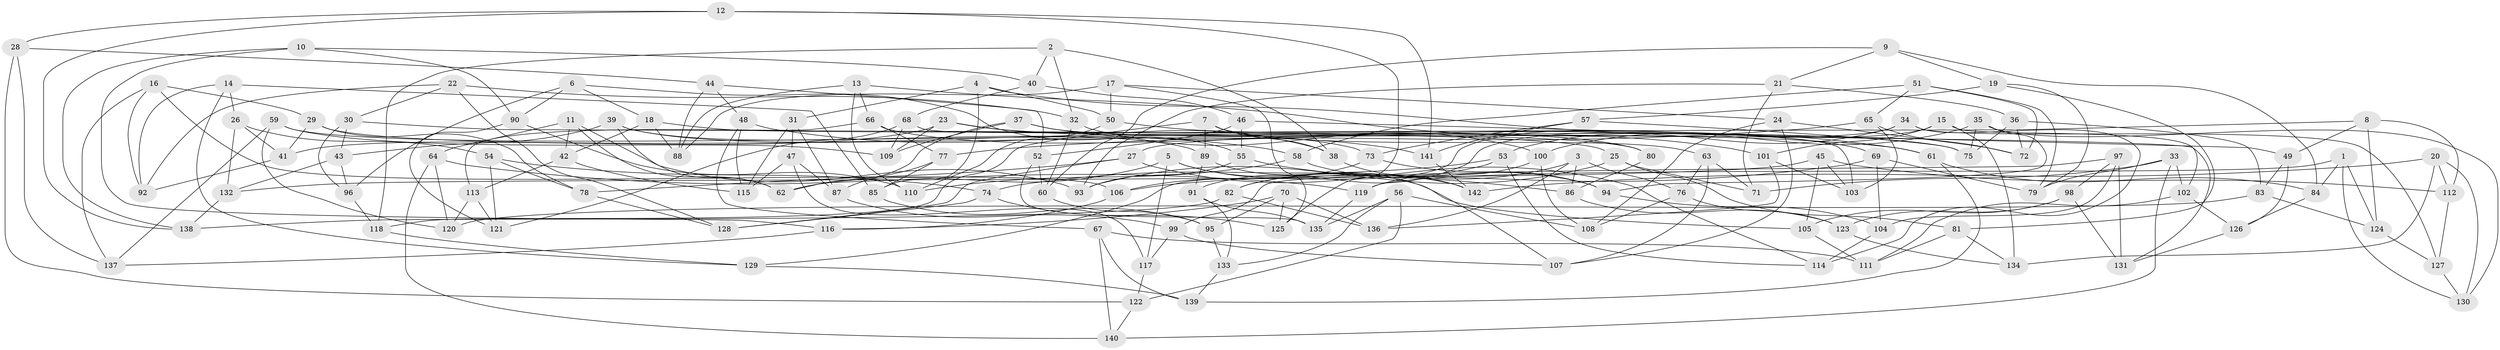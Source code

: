 // Generated by graph-tools (version 1.1) at 2025/57/03/09/25 04:57:02]
// undirected, 142 vertices, 284 edges
graph export_dot {
graph [start="1"]
  node [color=gray90,style=filled];
  1;
  2;
  3;
  4;
  5;
  6;
  7;
  8;
  9;
  10;
  11;
  12;
  13;
  14;
  15;
  16;
  17;
  18;
  19;
  20;
  21;
  22;
  23;
  24;
  25;
  26;
  27;
  28;
  29;
  30;
  31;
  32;
  33;
  34;
  35;
  36;
  37;
  38;
  39;
  40;
  41;
  42;
  43;
  44;
  45;
  46;
  47;
  48;
  49;
  50;
  51;
  52;
  53;
  54;
  55;
  56;
  57;
  58;
  59;
  60;
  61;
  62;
  63;
  64;
  65;
  66;
  67;
  68;
  69;
  70;
  71;
  72;
  73;
  74;
  75;
  76;
  77;
  78;
  79;
  80;
  81;
  82;
  83;
  84;
  85;
  86;
  87;
  88;
  89;
  90;
  91;
  92;
  93;
  94;
  95;
  96;
  97;
  98;
  99;
  100;
  101;
  102;
  103;
  104;
  105;
  106;
  107;
  108;
  109;
  110;
  111;
  112;
  113;
  114;
  115;
  116;
  117;
  118;
  119;
  120;
  121;
  122;
  123;
  124;
  125;
  126;
  127;
  128;
  129;
  130;
  131;
  132;
  133;
  134;
  135;
  136;
  137;
  138;
  139;
  140;
  141;
  142;
  1 -- 124;
  1 -- 130;
  1 -- 84;
  1 -- 119;
  2 -- 32;
  2 -- 40;
  2 -- 118;
  2 -- 38;
  3 -- 136;
  3 -- 82;
  3 -- 76;
  3 -- 86;
  4 -- 50;
  4 -- 85;
  4 -- 31;
  4 -- 61;
  5 -- 105;
  5 -- 142;
  5 -- 117;
  5 -- 62;
  6 -- 96;
  6 -- 18;
  6 -- 90;
  6 -- 55;
  7 -- 89;
  7 -- 63;
  7 -- 118;
  7 -- 38;
  8 -- 124;
  8 -- 49;
  8 -- 27;
  8 -- 112;
  9 -- 19;
  9 -- 84;
  9 -- 60;
  9 -- 21;
  10 -- 40;
  10 -- 116;
  10 -- 138;
  10 -- 90;
  11 -- 64;
  11 -- 42;
  11 -- 62;
  11 -- 93;
  12 -- 141;
  12 -- 138;
  12 -- 28;
  12 -- 125;
  13 -- 88;
  13 -- 66;
  13 -- 110;
  13 -- 101;
  14 -- 92;
  14 -- 26;
  14 -- 129;
  14 -- 85;
  15 -- 91;
  15 -- 134;
  15 -- 102;
  15 -- 101;
  16 -- 29;
  16 -- 92;
  16 -- 137;
  16 -- 106;
  17 -- 50;
  17 -- 24;
  17 -- 88;
  17 -- 125;
  18 -- 42;
  18 -- 88;
  18 -- 25;
  19 -- 79;
  19 -- 81;
  19 -- 57;
  20 -- 142;
  20 -- 112;
  20 -- 134;
  20 -- 130;
  21 -- 71;
  21 -- 36;
  21 -- 93;
  22 -- 128;
  22 -- 30;
  22 -- 32;
  22 -- 92;
  23 -- 38;
  23 -- 41;
  23 -- 109;
  23 -- 61;
  24 -- 108;
  24 -- 107;
  24 -- 72;
  25 -- 81;
  25 -- 93;
  25 -- 71;
  26 -- 132;
  26 -- 54;
  26 -- 41;
  27 -- 114;
  27 -- 128;
  27 -- 78;
  28 -- 44;
  28 -- 137;
  28 -- 122;
  29 -- 78;
  29 -- 75;
  29 -- 41;
  30 -- 43;
  30 -- 96;
  30 -- 131;
  31 -- 87;
  31 -- 115;
  31 -- 47;
  32 -- 60;
  32 -- 100;
  33 -- 140;
  33 -- 79;
  33 -- 102;
  33 -- 71;
  34 -- 129;
  34 -- 53;
  34 -- 114;
  34 -- 127;
  35 -- 100;
  35 -- 94;
  35 -- 130;
  35 -- 75;
  36 -- 83;
  36 -- 72;
  36 -- 75;
  37 -- 80;
  37 -- 141;
  37 -- 109;
  37 -- 62;
  38 -- 142;
  39 -- 43;
  39 -- 73;
  39 -- 89;
  39 -- 62;
  40 -- 46;
  40 -- 68;
  41 -- 92;
  42 -- 115;
  42 -- 113;
  43 -- 96;
  43 -- 132;
  44 -- 48;
  44 -- 52;
  44 -- 88;
  45 -- 103;
  45 -- 132;
  45 -- 112;
  45 -- 105;
  46 -- 52;
  46 -- 55;
  46 -- 49;
  47 -- 117;
  47 -- 87;
  47 -- 115;
  48 -- 58;
  48 -- 67;
  48 -- 115;
  49 -- 126;
  49 -- 83;
  50 -- 69;
  50 -- 110;
  51 -- 72;
  51 -- 58;
  51 -- 65;
  51 -- 79;
  52 -- 60;
  52 -- 135;
  53 -- 82;
  53 -- 114;
  53 -- 74;
  54 -- 121;
  54 -- 78;
  54 -- 74;
  55 -- 93;
  55 -- 86;
  56 -- 135;
  56 -- 108;
  56 -- 122;
  56 -- 133;
  57 -- 73;
  57 -- 141;
  57 -- 75;
  58 -- 110;
  58 -- 94;
  59 -- 137;
  59 -- 109;
  59 -- 120;
  59 -- 80;
  60 -- 95;
  61 -- 84;
  61 -- 139;
  63 -- 76;
  63 -- 71;
  63 -- 107;
  64 -- 120;
  64 -- 119;
  64 -- 140;
  65 -- 103;
  65 -- 72;
  65 -- 77;
  66 -- 77;
  66 -- 113;
  66 -- 80;
  67 -- 140;
  67 -- 111;
  67 -- 139;
  68 -- 121;
  68 -- 103;
  68 -- 109;
  69 -- 106;
  69 -- 104;
  69 -- 79;
  70 -- 95;
  70 -- 136;
  70 -- 116;
  70 -- 125;
  73 -- 94;
  73 -- 106;
  74 -- 125;
  74 -- 128;
  76 -- 108;
  76 -- 123;
  77 -- 85;
  77 -- 87;
  78 -- 128;
  80 -- 86;
  81 -- 134;
  81 -- 111;
  82 -- 136;
  82 -- 138;
  83 -- 120;
  83 -- 124;
  84 -- 126;
  85 -- 95;
  86 -- 123;
  87 -- 99;
  89 -- 107;
  89 -- 91;
  90 -- 110;
  90 -- 121;
  91 -- 135;
  91 -- 133;
  94 -- 104;
  95 -- 133;
  96 -- 118;
  97 -- 99;
  97 -- 131;
  97 -- 98;
  97 -- 104;
  98 -- 105;
  98 -- 131;
  98 -- 123;
  99 -- 117;
  99 -- 107;
  100 -- 119;
  100 -- 108;
  101 -- 136;
  101 -- 103;
  102 -- 111;
  102 -- 126;
  104 -- 114;
  105 -- 111;
  106 -- 116;
  112 -- 127;
  113 -- 120;
  113 -- 121;
  116 -- 137;
  117 -- 122;
  118 -- 129;
  119 -- 135;
  122 -- 140;
  123 -- 134;
  124 -- 127;
  126 -- 131;
  127 -- 130;
  129 -- 139;
  132 -- 138;
  133 -- 139;
  141 -- 142;
}
